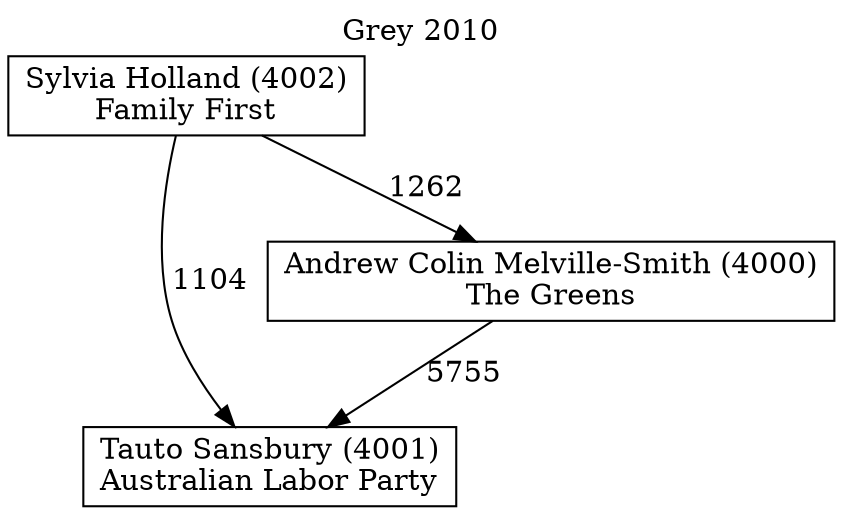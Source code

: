 // House preference flow
digraph "Tauto Sansbury (4001)_Grey_2010" {
	graph [label="Grey 2010" labelloc=t mclimit=10]
	node [shape=box]
	"Tauto Sansbury (4001)" [label="Tauto Sansbury (4001)
Australian Labor Party"]
	"Andrew Colin Melville-Smith (4000)" [label="Andrew Colin Melville-Smith (4000)
The Greens"]
	"Sylvia Holland (4002)" [label="Sylvia Holland (4002)
Family First"]
	"Andrew Colin Melville-Smith (4000)" -> "Tauto Sansbury (4001)" [label=5755]
	"Sylvia Holland (4002)" -> "Andrew Colin Melville-Smith (4000)" [label=1262]
	"Sylvia Holland (4002)" -> "Tauto Sansbury (4001)" [label=1104]
}
